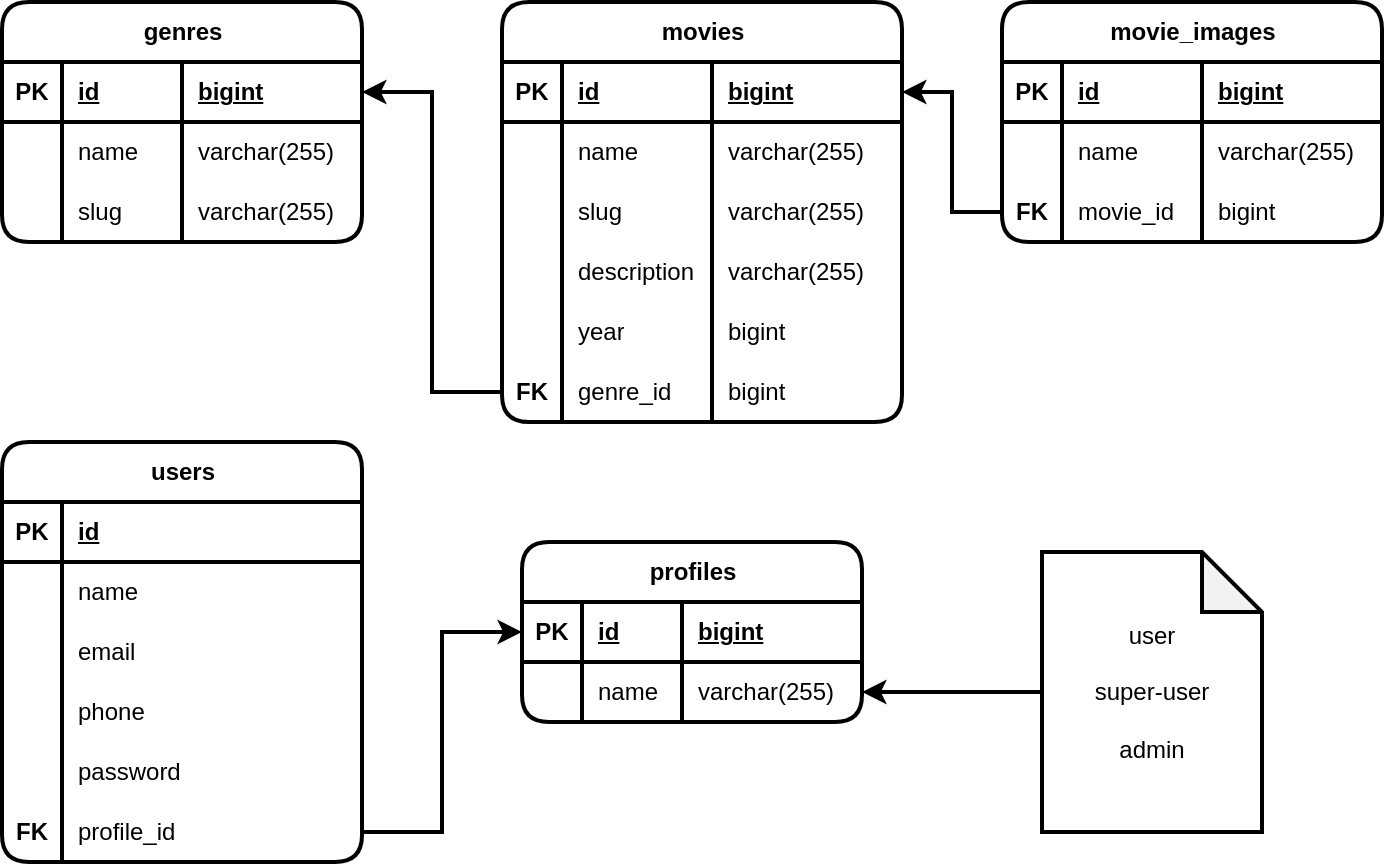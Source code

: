 <mxfile version="22.1.16" type="device">
  <diagram name="Page-1" id="Qb5K15aeNeVgyuohrVi-">
    <mxGraphModel dx="983" dy="518" grid="1" gridSize="10" guides="1" tooltips="1" connect="1" arrows="1" fold="1" page="1" pageScale="1" pageWidth="850" pageHeight="1100" math="0" shadow="0">
      <root>
        <mxCell id="0" />
        <mxCell id="1" parent="0" />
        <mxCell id="caLOWTGs--gM2HxH3IfZ-9" value="genres" style="shape=table;startSize=30;container=1;collapsible=1;childLayout=tableLayout;fixedRows=1;rowLines=0;fontStyle=1;align=center;resizeLast=1;html=1;rounded=1;strokeWidth=2;strokeColor=#000000;" vertex="1" parent="1">
          <mxGeometry x="70" y="130" width="180" height="120" as="geometry" />
        </mxCell>
        <mxCell id="caLOWTGs--gM2HxH3IfZ-10" value="" style="shape=tableRow;horizontal=0;startSize=0;swimlaneHead=0;swimlaneBody=0;fillColor=none;collapsible=0;dropTarget=0;points=[[0,0.5],[1,0.5]];portConstraint=eastwest;top=0;left=0;right=0;bottom=1;strokeWidth=2;strokeColor=#000000;" vertex="1" parent="caLOWTGs--gM2HxH3IfZ-9">
          <mxGeometry y="30" width="180" height="30" as="geometry" />
        </mxCell>
        <mxCell id="caLOWTGs--gM2HxH3IfZ-11" value="PK" style="shape=partialRectangle;connectable=0;fillColor=none;top=0;left=0;bottom=0;right=0;fontStyle=1;overflow=hidden;whiteSpace=wrap;html=1;strokeWidth=2;strokeColor=#000000;" vertex="1" parent="caLOWTGs--gM2HxH3IfZ-10">
          <mxGeometry width="30" height="30" as="geometry">
            <mxRectangle width="30" height="30" as="alternateBounds" />
          </mxGeometry>
        </mxCell>
        <mxCell id="caLOWTGs--gM2HxH3IfZ-12" value="id" style="shape=partialRectangle;connectable=0;fillColor=none;top=0;left=0;bottom=0;right=0;align=left;spacingLeft=6;fontStyle=5;overflow=hidden;whiteSpace=wrap;html=1;strokeWidth=2;strokeColor=#000000;" vertex="1" parent="caLOWTGs--gM2HxH3IfZ-10">
          <mxGeometry x="30" width="60" height="30" as="geometry">
            <mxRectangle width="60" height="30" as="alternateBounds" />
          </mxGeometry>
        </mxCell>
        <mxCell id="caLOWTGs--gM2HxH3IfZ-128" value="bigint" style="shape=partialRectangle;connectable=0;fillColor=none;top=0;left=0;bottom=0;right=0;align=left;spacingLeft=6;fontStyle=5;overflow=hidden;whiteSpace=wrap;html=1;strokeWidth=2;strokeColor=#000000;" vertex="1" parent="caLOWTGs--gM2HxH3IfZ-10">
          <mxGeometry x="90" width="90" height="30" as="geometry">
            <mxRectangle width="90" height="30" as="alternateBounds" />
          </mxGeometry>
        </mxCell>
        <mxCell id="caLOWTGs--gM2HxH3IfZ-13" value="" style="shape=tableRow;horizontal=0;startSize=0;swimlaneHead=0;swimlaneBody=0;fillColor=none;collapsible=0;dropTarget=0;points=[[0,0.5],[1,0.5]];portConstraint=eastwest;top=0;left=0;right=0;bottom=0;strokeWidth=2;strokeColor=#000000;" vertex="1" parent="caLOWTGs--gM2HxH3IfZ-9">
          <mxGeometry y="60" width="180" height="30" as="geometry" />
        </mxCell>
        <mxCell id="caLOWTGs--gM2HxH3IfZ-14" value="" style="shape=partialRectangle;connectable=0;fillColor=none;top=0;left=0;bottom=0;right=0;editable=1;overflow=hidden;whiteSpace=wrap;html=1;strokeWidth=2;strokeColor=#000000;" vertex="1" parent="caLOWTGs--gM2HxH3IfZ-13">
          <mxGeometry width="30" height="30" as="geometry">
            <mxRectangle width="30" height="30" as="alternateBounds" />
          </mxGeometry>
        </mxCell>
        <mxCell id="caLOWTGs--gM2HxH3IfZ-15" value="name" style="shape=partialRectangle;connectable=0;fillColor=none;top=0;left=0;bottom=0;right=0;align=left;spacingLeft=6;overflow=hidden;whiteSpace=wrap;html=1;strokeWidth=2;strokeColor=#000000;" vertex="1" parent="caLOWTGs--gM2HxH3IfZ-13">
          <mxGeometry x="30" width="60" height="30" as="geometry">
            <mxRectangle width="60" height="30" as="alternateBounds" />
          </mxGeometry>
        </mxCell>
        <mxCell id="caLOWTGs--gM2HxH3IfZ-129" value="varchar(255)" style="shape=partialRectangle;connectable=0;fillColor=none;top=0;left=0;bottom=0;right=0;align=left;spacingLeft=6;overflow=hidden;whiteSpace=wrap;html=1;strokeWidth=2;strokeColor=#000000;" vertex="1" parent="caLOWTGs--gM2HxH3IfZ-13">
          <mxGeometry x="90" width="90" height="30" as="geometry">
            <mxRectangle width="90" height="30" as="alternateBounds" />
          </mxGeometry>
        </mxCell>
        <mxCell id="caLOWTGs--gM2HxH3IfZ-16" value="" style="shape=tableRow;horizontal=0;startSize=0;swimlaneHead=0;swimlaneBody=0;fillColor=none;collapsible=0;dropTarget=0;points=[[0,0.5],[1,0.5]];portConstraint=eastwest;top=0;left=0;right=0;bottom=0;strokeWidth=2;strokeColor=#000000;" vertex="1" parent="caLOWTGs--gM2HxH3IfZ-9">
          <mxGeometry y="90" width="180" height="30" as="geometry" />
        </mxCell>
        <mxCell id="caLOWTGs--gM2HxH3IfZ-17" value="" style="shape=partialRectangle;connectable=0;fillColor=none;top=0;left=0;bottom=0;right=0;editable=1;overflow=hidden;whiteSpace=wrap;html=1;strokeWidth=2;strokeColor=#000000;" vertex="1" parent="caLOWTGs--gM2HxH3IfZ-16">
          <mxGeometry width="30" height="30" as="geometry">
            <mxRectangle width="30" height="30" as="alternateBounds" />
          </mxGeometry>
        </mxCell>
        <mxCell id="caLOWTGs--gM2HxH3IfZ-18" value="slug" style="shape=partialRectangle;connectable=0;fillColor=none;top=0;left=0;bottom=0;right=0;align=left;spacingLeft=6;overflow=hidden;whiteSpace=wrap;html=1;strokeWidth=2;strokeColor=#000000;" vertex="1" parent="caLOWTGs--gM2HxH3IfZ-16">
          <mxGeometry x="30" width="60" height="30" as="geometry">
            <mxRectangle width="60" height="30" as="alternateBounds" />
          </mxGeometry>
        </mxCell>
        <mxCell id="caLOWTGs--gM2HxH3IfZ-130" value="varchar(255)" style="shape=partialRectangle;connectable=0;fillColor=none;top=0;left=0;bottom=0;right=0;align=left;spacingLeft=6;overflow=hidden;whiteSpace=wrap;html=1;strokeWidth=2;strokeColor=#000000;" vertex="1" parent="caLOWTGs--gM2HxH3IfZ-16">
          <mxGeometry x="90" width="90" height="30" as="geometry">
            <mxRectangle width="90" height="30" as="alternateBounds" />
          </mxGeometry>
        </mxCell>
        <mxCell id="caLOWTGs--gM2HxH3IfZ-22" value="movies" style="shape=table;startSize=30;container=1;collapsible=1;childLayout=tableLayout;fixedRows=1;rowLines=0;fontStyle=1;align=center;resizeLast=1;html=1;rounded=1;strokeWidth=2;strokeColor=#000000;" vertex="1" parent="1">
          <mxGeometry x="320" y="130" width="200" height="210" as="geometry" />
        </mxCell>
        <mxCell id="caLOWTGs--gM2HxH3IfZ-23" value="" style="shape=tableRow;horizontal=0;startSize=0;swimlaneHead=0;swimlaneBody=0;fillColor=none;collapsible=0;dropTarget=0;points=[[0,0.5],[1,0.5]];portConstraint=eastwest;top=0;left=0;right=0;bottom=1;strokeWidth=2;strokeColor=#000000;" vertex="1" parent="caLOWTGs--gM2HxH3IfZ-22">
          <mxGeometry y="30" width="200" height="30" as="geometry" />
        </mxCell>
        <mxCell id="caLOWTGs--gM2HxH3IfZ-24" value="PK" style="shape=partialRectangle;connectable=0;fillColor=none;top=0;left=0;bottom=0;right=0;fontStyle=1;overflow=hidden;whiteSpace=wrap;html=1;strokeWidth=2;strokeColor=#000000;" vertex="1" parent="caLOWTGs--gM2HxH3IfZ-23">
          <mxGeometry width="30" height="30" as="geometry">
            <mxRectangle width="30" height="30" as="alternateBounds" />
          </mxGeometry>
        </mxCell>
        <mxCell id="caLOWTGs--gM2HxH3IfZ-25" value="id" style="shape=partialRectangle;connectable=0;fillColor=none;top=0;left=0;bottom=0;right=0;align=left;spacingLeft=6;fontStyle=5;overflow=hidden;whiteSpace=wrap;html=1;strokeWidth=2;strokeColor=#000000;" vertex="1" parent="caLOWTGs--gM2HxH3IfZ-23">
          <mxGeometry x="30" width="75" height="30" as="geometry">
            <mxRectangle width="75" height="30" as="alternateBounds" />
          </mxGeometry>
        </mxCell>
        <mxCell id="caLOWTGs--gM2HxH3IfZ-131" value="bigint" style="shape=partialRectangle;connectable=0;fillColor=none;top=0;left=0;bottom=0;right=0;align=left;spacingLeft=6;fontStyle=5;overflow=hidden;whiteSpace=wrap;html=1;strokeWidth=2;strokeColor=#000000;" vertex="1" parent="caLOWTGs--gM2HxH3IfZ-23">
          <mxGeometry x="105" width="95" height="30" as="geometry">
            <mxRectangle width="95" height="30" as="alternateBounds" />
          </mxGeometry>
        </mxCell>
        <mxCell id="caLOWTGs--gM2HxH3IfZ-26" value="" style="shape=tableRow;horizontal=0;startSize=0;swimlaneHead=0;swimlaneBody=0;fillColor=none;collapsible=0;dropTarget=0;points=[[0,0.5],[1,0.5]];portConstraint=eastwest;top=0;left=0;right=0;bottom=0;strokeWidth=2;strokeColor=#000000;" vertex="1" parent="caLOWTGs--gM2HxH3IfZ-22">
          <mxGeometry y="60" width="200" height="30" as="geometry" />
        </mxCell>
        <mxCell id="caLOWTGs--gM2HxH3IfZ-27" value="" style="shape=partialRectangle;connectable=0;fillColor=none;top=0;left=0;bottom=0;right=0;editable=1;overflow=hidden;whiteSpace=wrap;html=1;strokeWidth=2;strokeColor=#000000;" vertex="1" parent="caLOWTGs--gM2HxH3IfZ-26">
          <mxGeometry width="30" height="30" as="geometry">
            <mxRectangle width="30" height="30" as="alternateBounds" />
          </mxGeometry>
        </mxCell>
        <mxCell id="caLOWTGs--gM2HxH3IfZ-28" value="name" style="shape=partialRectangle;connectable=0;fillColor=none;top=0;left=0;bottom=0;right=0;align=left;spacingLeft=6;overflow=hidden;whiteSpace=wrap;html=1;strokeWidth=2;strokeColor=#000000;" vertex="1" parent="caLOWTGs--gM2HxH3IfZ-26">
          <mxGeometry x="30" width="75" height="30" as="geometry">
            <mxRectangle width="75" height="30" as="alternateBounds" />
          </mxGeometry>
        </mxCell>
        <mxCell id="caLOWTGs--gM2HxH3IfZ-132" value="varchar(255)" style="shape=partialRectangle;connectable=0;fillColor=none;top=0;left=0;bottom=0;right=0;align=left;spacingLeft=6;overflow=hidden;whiteSpace=wrap;html=1;strokeWidth=2;strokeColor=#000000;" vertex="1" parent="caLOWTGs--gM2HxH3IfZ-26">
          <mxGeometry x="105" width="95" height="30" as="geometry">
            <mxRectangle width="95" height="30" as="alternateBounds" />
          </mxGeometry>
        </mxCell>
        <mxCell id="caLOWTGs--gM2HxH3IfZ-29" value="" style="shape=tableRow;horizontal=0;startSize=0;swimlaneHead=0;swimlaneBody=0;fillColor=none;collapsible=0;dropTarget=0;points=[[0,0.5],[1,0.5]];portConstraint=eastwest;top=0;left=0;right=0;bottom=0;strokeWidth=2;strokeColor=#000000;" vertex="1" parent="caLOWTGs--gM2HxH3IfZ-22">
          <mxGeometry y="90" width="200" height="30" as="geometry" />
        </mxCell>
        <mxCell id="caLOWTGs--gM2HxH3IfZ-30" value="" style="shape=partialRectangle;connectable=0;fillColor=none;top=0;left=0;bottom=0;right=0;editable=1;overflow=hidden;whiteSpace=wrap;html=1;strokeWidth=2;strokeColor=#000000;" vertex="1" parent="caLOWTGs--gM2HxH3IfZ-29">
          <mxGeometry width="30" height="30" as="geometry">
            <mxRectangle width="30" height="30" as="alternateBounds" />
          </mxGeometry>
        </mxCell>
        <mxCell id="caLOWTGs--gM2HxH3IfZ-31" value="slug" style="shape=partialRectangle;connectable=0;fillColor=none;top=0;left=0;bottom=0;right=0;align=left;spacingLeft=6;overflow=hidden;whiteSpace=wrap;html=1;strokeWidth=2;strokeColor=#000000;" vertex="1" parent="caLOWTGs--gM2HxH3IfZ-29">
          <mxGeometry x="30" width="75" height="30" as="geometry">
            <mxRectangle width="75" height="30" as="alternateBounds" />
          </mxGeometry>
        </mxCell>
        <mxCell id="caLOWTGs--gM2HxH3IfZ-133" value="varchar(255)" style="shape=partialRectangle;connectable=0;fillColor=none;top=0;left=0;bottom=0;right=0;align=left;spacingLeft=6;overflow=hidden;whiteSpace=wrap;html=1;strokeWidth=2;strokeColor=#000000;" vertex="1" parent="caLOWTGs--gM2HxH3IfZ-29">
          <mxGeometry x="105" width="95" height="30" as="geometry">
            <mxRectangle width="95" height="30" as="alternateBounds" />
          </mxGeometry>
        </mxCell>
        <mxCell id="caLOWTGs--gM2HxH3IfZ-32" value="" style="shape=tableRow;horizontal=0;startSize=0;swimlaneHead=0;swimlaneBody=0;fillColor=none;collapsible=0;dropTarget=0;points=[[0,0.5],[1,0.5]];portConstraint=eastwest;top=0;left=0;right=0;bottom=0;strokeWidth=2;strokeColor=#000000;" vertex="1" parent="caLOWTGs--gM2HxH3IfZ-22">
          <mxGeometry y="120" width="200" height="30" as="geometry" />
        </mxCell>
        <mxCell id="caLOWTGs--gM2HxH3IfZ-33" value="" style="shape=partialRectangle;connectable=0;fillColor=none;top=0;left=0;bottom=0;right=0;editable=1;overflow=hidden;whiteSpace=wrap;html=1;strokeWidth=2;strokeColor=#000000;" vertex="1" parent="caLOWTGs--gM2HxH3IfZ-32">
          <mxGeometry width="30" height="30" as="geometry">
            <mxRectangle width="30" height="30" as="alternateBounds" />
          </mxGeometry>
        </mxCell>
        <mxCell id="caLOWTGs--gM2HxH3IfZ-34" value="description" style="shape=partialRectangle;connectable=0;fillColor=none;top=0;left=0;bottom=0;right=0;align=left;spacingLeft=6;overflow=hidden;whiteSpace=wrap;html=1;strokeWidth=2;strokeColor=#000000;" vertex="1" parent="caLOWTGs--gM2HxH3IfZ-32">
          <mxGeometry x="30" width="75" height="30" as="geometry">
            <mxRectangle width="75" height="30" as="alternateBounds" />
          </mxGeometry>
        </mxCell>
        <mxCell id="caLOWTGs--gM2HxH3IfZ-134" value="varchar(255)" style="shape=partialRectangle;connectable=0;fillColor=none;top=0;left=0;bottom=0;right=0;align=left;spacingLeft=6;overflow=hidden;whiteSpace=wrap;html=1;strokeWidth=2;strokeColor=#000000;" vertex="1" parent="caLOWTGs--gM2HxH3IfZ-32">
          <mxGeometry x="105" width="95" height="30" as="geometry">
            <mxRectangle width="95" height="30" as="alternateBounds" />
          </mxGeometry>
        </mxCell>
        <mxCell id="caLOWTGs--gM2HxH3IfZ-36" style="shape=tableRow;horizontal=0;startSize=0;swimlaneHead=0;swimlaneBody=0;fillColor=none;collapsible=0;dropTarget=0;points=[[0,0.5],[1,0.5]];portConstraint=eastwest;top=0;left=0;right=0;bottom=0;strokeWidth=2;strokeColor=#000000;" vertex="1" parent="caLOWTGs--gM2HxH3IfZ-22">
          <mxGeometry y="150" width="200" height="30" as="geometry" />
        </mxCell>
        <mxCell id="caLOWTGs--gM2HxH3IfZ-37" style="shape=partialRectangle;connectable=0;fillColor=none;top=0;left=0;bottom=0;right=0;editable=1;overflow=hidden;whiteSpace=wrap;html=1;strokeWidth=2;strokeColor=#000000;" vertex="1" parent="caLOWTGs--gM2HxH3IfZ-36">
          <mxGeometry width="30" height="30" as="geometry">
            <mxRectangle width="30" height="30" as="alternateBounds" />
          </mxGeometry>
        </mxCell>
        <mxCell id="caLOWTGs--gM2HxH3IfZ-38" value="year" style="shape=partialRectangle;connectable=0;fillColor=none;top=0;left=0;bottom=0;right=0;align=left;spacingLeft=6;overflow=hidden;whiteSpace=wrap;html=1;strokeWidth=2;strokeColor=#000000;" vertex="1" parent="caLOWTGs--gM2HxH3IfZ-36">
          <mxGeometry x="30" width="75" height="30" as="geometry">
            <mxRectangle width="75" height="30" as="alternateBounds" />
          </mxGeometry>
        </mxCell>
        <mxCell id="caLOWTGs--gM2HxH3IfZ-135" value="bigint" style="shape=partialRectangle;connectable=0;fillColor=none;top=0;left=0;bottom=0;right=0;align=left;spacingLeft=6;overflow=hidden;whiteSpace=wrap;html=1;strokeWidth=2;strokeColor=#000000;" vertex="1" parent="caLOWTGs--gM2HxH3IfZ-36">
          <mxGeometry x="105" width="95" height="30" as="geometry">
            <mxRectangle width="95" height="30" as="alternateBounds" />
          </mxGeometry>
        </mxCell>
        <mxCell id="caLOWTGs--gM2HxH3IfZ-68" style="shape=tableRow;horizontal=0;startSize=0;swimlaneHead=0;swimlaneBody=0;fillColor=none;collapsible=0;dropTarget=0;points=[[0,0.5],[1,0.5]];portConstraint=eastwest;top=0;left=0;right=0;bottom=0;strokeWidth=2;strokeColor=#000000;" vertex="1" parent="caLOWTGs--gM2HxH3IfZ-22">
          <mxGeometry y="180" width="200" height="30" as="geometry" />
        </mxCell>
        <mxCell id="caLOWTGs--gM2HxH3IfZ-69" style="shape=partialRectangle;connectable=0;fillColor=none;top=0;left=0;bottom=0;right=0;editable=1;overflow=hidden;whiteSpace=wrap;html=1;strokeWidth=2;strokeColor=#000000;" vertex="1" parent="caLOWTGs--gM2HxH3IfZ-68">
          <mxGeometry width="30" height="30" as="geometry">
            <mxRectangle width="30" height="30" as="alternateBounds" />
          </mxGeometry>
        </mxCell>
        <mxCell id="caLOWTGs--gM2HxH3IfZ-70" value="genre_id" style="shape=partialRectangle;connectable=0;fillColor=none;top=0;left=0;bottom=0;right=0;align=left;spacingLeft=6;overflow=hidden;whiteSpace=wrap;html=1;strokeWidth=2;strokeColor=#000000;" vertex="1" parent="caLOWTGs--gM2HxH3IfZ-68">
          <mxGeometry x="30" width="75" height="30" as="geometry">
            <mxRectangle width="75" height="30" as="alternateBounds" />
          </mxGeometry>
        </mxCell>
        <mxCell id="caLOWTGs--gM2HxH3IfZ-136" value="bigint" style="shape=partialRectangle;connectable=0;fillColor=none;top=0;left=0;bottom=0;right=0;align=left;spacingLeft=6;overflow=hidden;whiteSpace=wrap;html=1;strokeWidth=2;strokeColor=#000000;" vertex="1" parent="caLOWTGs--gM2HxH3IfZ-68">
          <mxGeometry x="105" width="95" height="30" as="geometry">
            <mxRectangle width="95" height="30" as="alternateBounds" />
          </mxGeometry>
        </mxCell>
        <mxCell id="caLOWTGs--gM2HxH3IfZ-71" value="FK" style="shape=partialRectangle;connectable=0;fillColor=none;top=0;left=0;bottom=0;right=0;fontStyle=1;overflow=hidden;whiteSpace=wrap;html=1;strokeWidth=2;strokeColor=#000000;" vertex="1" parent="1">
          <mxGeometry x="320" y="310" width="30" height="30" as="geometry">
            <mxRectangle width="30" height="30" as="alternateBounds" />
          </mxGeometry>
        </mxCell>
        <mxCell id="caLOWTGs--gM2HxH3IfZ-78" style="edgeStyle=orthogonalEdgeStyle;rounded=0;orthogonalLoop=1;jettySize=auto;html=1;exitX=0;exitY=0.5;exitDx=0;exitDy=0;entryX=1;entryY=0.5;entryDx=0;entryDy=0;strokeWidth=2;strokeColor=#000000;" edge="1" parent="1" source="caLOWTGs--gM2HxH3IfZ-68" target="caLOWTGs--gM2HxH3IfZ-10">
          <mxGeometry relative="1" as="geometry" />
        </mxCell>
        <mxCell id="caLOWTGs--gM2HxH3IfZ-79" value="movie_images" style="shape=table;startSize=30;container=1;collapsible=1;childLayout=tableLayout;fixedRows=1;rowLines=0;fontStyle=1;align=center;resizeLast=1;html=1;rounded=1;strokeWidth=2;strokeColor=#000000;" vertex="1" parent="1">
          <mxGeometry x="570" y="130" width="190" height="120" as="geometry" />
        </mxCell>
        <mxCell id="caLOWTGs--gM2HxH3IfZ-80" value="" style="shape=tableRow;horizontal=0;startSize=0;swimlaneHead=0;swimlaneBody=0;fillColor=none;collapsible=0;dropTarget=0;points=[[0,0.5],[1,0.5]];portConstraint=eastwest;top=0;left=0;right=0;bottom=1;strokeWidth=2;strokeColor=#000000;" vertex="1" parent="caLOWTGs--gM2HxH3IfZ-79">
          <mxGeometry y="30" width="190" height="30" as="geometry" />
        </mxCell>
        <mxCell id="caLOWTGs--gM2HxH3IfZ-81" value="PK" style="shape=partialRectangle;connectable=0;fillColor=none;top=0;left=0;bottom=0;right=0;fontStyle=1;overflow=hidden;whiteSpace=wrap;html=1;strokeWidth=2;strokeColor=#000000;" vertex="1" parent="caLOWTGs--gM2HxH3IfZ-80">
          <mxGeometry width="30" height="30" as="geometry">
            <mxRectangle width="30" height="30" as="alternateBounds" />
          </mxGeometry>
        </mxCell>
        <mxCell id="caLOWTGs--gM2HxH3IfZ-82" value="id" style="shape=partialRectangle;connectable=0;fillColor=none;top=0;left=0;bottom=0;right=0;align=left;spacingLeft=6;fontStyle=5;overflow=hidden;whiteSpace=wrap;html=1;strokeWidth=2;strokeColor=#000000;" vertex="1" parent="caLOWTGs--gM2HxH3IfZ-80">
          <mxGeometry x="30" width="70" height="30" as="geometry">
            <mxRectangle width="70" height="30" as="alternateBounds" />
          </mxGeometry>
        </mxCell>
        <mxCell id="caLOWTGs--gM2HxH3IfZ-138" value="bigint" style="shape=partialRectangle;connectable=0;fillColor=none;top=0;left=0;bottom=0;right=0;align=left;spacingLeft=6;fontStyle=5;overflow=hidden;whiteSpace=wrap;html=1;strokeWidth=2;strokeColor=#000000;" vertex="1" parent="caLOWTGs--gM2HxH3IfZ-80">
          <mxGeometry x="100" width="90" height="30" as="geometry">
            <mxRectangle width="90" height="30" as="alternateBounds" />
          </mxGeometry>
        </mxCell>
        <mxCell id="caLOWTGs--gM2HxH3IfZ-83" value="" style="shape=tableRow;horizontal=0;startSize=0;swimlaneHead=0;swimlaneBody=0;fillColor=none;collapsible=0;dropTarget=0;points=[[0,0.5],[1,0.5]];portConstraint=eastwest;top=0;left=0;right=0;bottom=0;strokeWidth=2;strokeColor=#000000;" vertex="1" parent="caLOWTGs--gM2HxH3IfZ-79">
          <mxGeometry y="60" width="190" height="30" as="geometry" />
        </mxCell>
        <mxCell id="caLOWTGs--gM2HxH3IfZ-84" value="" style="shape=partialRectangle;connectable=0;fillColor=none;top=0;left=0;bottom=0;right=0;editable=1;overflow=hidden;whiteSpace=wrap;html=1;strokeWidth=2;strokeColor=#000000;" vertex="1" parent="caLOWTGs--gM2HxH3IfZ-83">
          <mxGeometry width="30" height="30" as="geometry">
            <mxRectangle width="30" height="30" as="alternateBounds" />
          </mxGeometry>
        </mxCell>
        <mxCell id="caLOWTGs--gM2HxH3IfZ-85" value="name" style="shape=partialRectangle;connectable=0;fillColor=none;top=0;left=0;bottom=0;right=0;align=left;spacingLeft=6;overflow=hidden;whiteSpace=wrap;html=1;strokeWidth=2;strokeColor=#000000;" vertex="1" parent="caLOWTGs--gM2HxH3IfZ-83">
          <mxGeometry x="30" width="70" height="30" as="geometry">
            <mxRectangle width="70" height="30" as="alternateBounds" />
          </mxGeometry>
        </mxCell>
        <mxCell id="caLOWTGs--gM2HxH3IfZ-139" value="varchar(255)" style="shape=partialRectangle;connectable=0;fillColor=none;top=0;left=0;bottom=0;right=0;align=left;spacingLeft=6;overflow=hidden;whiteSpace=wrap;html=1;strokeWidth=2;strokeColor=#000000;" vertex="1" parent="caLOWTGs--gM2HxH3IfZ-83">
          <mxGeometry x="100" width="90" height="30" as="geometry">
            <mxRectangle width="90" height="30" as="alternateBounds" />
          </mxGeometry>
        </mxCell>
        <mxCell id="caLOWTGs--gM2HxH3IfZ-86" value="" style="shape=tableRow;horizontal=0;startSize=0;swimlaneHead=0;swimlaneBody=0;fillColor=none;collapsible=0;dropTarget=0;points=[[0,0.5],[1,0.5]];portConstraint=eastwest;top=0;left=0;right=0;bottom=0;strokeWidth=2;strokeColor=#000000;" vertex="1" parent="caLOWTGs--gM2HxH3IfZ-79">
          <mxGeometry y="90" width="190" height="30" as="geometry" />
        </mxCell>
        <mxCell id="caLOWTGs--gM2HxH3IfZ-87" value="" style="shape=partialRectangle;connectable=0;fillColor=none;top=0;left=0;bottom=0;right=0;editable=1;overflow=hidden;whiteSpace=wrap;html=1;strokeWidth=2;strokeColor=#000000;" vertex="1" parent="caLOWTGs--gM2HxH3IfZ-86">
          <mxGeometry width="30" height="30" as="geometry">
            <mxRectangle width="30" height="30" as="alternateBounds" />
          </mxGeometry>
        </mxCell>
        <mxCell id="caLOWTGs--gM2HxH3IfZ-88" value="movie_id" style="shape=partialRectangle;connectable=0;fillColor=none;top=0;left=0;bottom=0;right=0;align=left;spacingLeft=6;overflow=hidden;whiteSpace=wrap;html=1;strokeWidth=2;strokeColor=#000000;" vertex="1" parent="caLOWTGs--gM2HxH3IfZ-86">
          <mxGeometry x="30" width="70" height="30" as="geometry">
            <mxRectangle width="70" height="30" as="alternateBounds" />
          </mxGeometry>
        </mxCell>
        <mxCell id="caLOWTGs--gM2HxH3IfZ-140" value="bigint" style="shape=partialRectangle;connectable=0;fillColor=none;top=0;left=0;bottom=0;right=0;align=left;spacingLeft=6;overflow=hidden;whiteSpace=wrap;html=1;strokeWidth=2;strokeColor=#000000;" vertex="1" parent="caLOWTGs--gM2HxH3IfZ-86">
          <mxGeometry x="100" width="90" height="30" as="geometry">
            <mxRectangle width="90" height="30" as="alternateBounds" />
          </mxGeometry>
        </mxCell>
        <mxCell id="caLOWTGs--gM2HxH3IfZ-92" value="profiles" style="shape=table;startSize=30;container=1;collapsible=1;childLayout=tableLayout;fixedRows=1;rowLines=0;fontStyle=1;align=center;resizeLast=1;html=1;rounded=1;strokeWidth=2;strokeColor=#000000;" vertex="1" parent="1">
          <mxGeometry x="330" y="400" width="170" height="90" as="geometry" />
        </mxCell>
        <mxCell id="caLOWTGs--gM2HxH3IfZ-93" value="" style="shape=tableRow;horizontal=0;startSize=0;swimlaneHead=0;swimlaneBody=0;fillColor=none;collapsible=0;dropTarget=0;points=[[0,0.5],[1,0.5]];portConstraint=eastwest;top=0;left=0;right=0;bottom=1;strokeWidth=2;strokeColor=#000000;" vertex="1" parent="caLOWTGs--gM2HxH3IfZ-92">
          <mxGeometry y="30" width="170" height="30" as="geometry" />
        </mxCell>
        <mxCell id="caLOWTGs--gM2HxH3IfZ-94" value="PK" style="shape=partialRectangle;connectable=0;fillColor=none;top=0;left=0;bottom=0;right=0;fontStyle=1;overflow=hidden;whiteSpace=wrap;html=1;strokeWidth=2;strokeColor=#000000;" vertex="1" parent="caLOWTGs--gM2HxH3IfZ-93">
          <mxGeometry width="30" height="30" as="geometry">
            <mxRectangle width="30" height="30" as="alternateBounds" />
          </mxGeometry>
        </mxCell>
        <mxCell id="caLOWTGs--gM2HxH3IfZ-95" value="id" style="shape=partialRectangle;connectable=0;fillColor=none;top=0;left=0;bottom=0;right=0;align=left;spacingLeft=6;fontStyle=5;overflow=hidden;whiteSpace=wrap;html=1;strokeWidth=2;strokeColor=#000000;" vertex="1" parent="caLOWTGs--gM2HxH3IfZ-93">
          <mxGeometry x="30" width="50" height="30" as="geometry">
            <mxRectangle width="50" height="30" as="alternateBounds" />
          </mxGeometry>
        </mxCell>
        <mxCell id="caLOWTGs--gM2HxH3IfZ-141" value="bigint" style="shape=partialRectangle;connectable=0;fillColor=none;top=0;left=0;bottom=0;right=0;align=left;spacingLeft=6;fontStyle=5;overflow=hidden;whiteSpace=wrap;html=1;strokeWidth=2;strokeColor=#000000;" vertex="1" parent="caLOWTGs--gM2HxH3IfZ-93">
          <mxGeometry x="80" width="90" height="30" as="geometry">
            <mxRectangle width="90" height="30" as="alternateBounds" />
          </mxGeometry>
        </mxCell>
        <mxCell id="caLOWTGs--gM2HxH3IfZ-96" value="" style="shape=tableRow;horizontal=0;startSize=0;swimlaneHead=0;swimlaneBody=0;fillColor=none;collapsible=0;dropTarget=0;points=[[0,0.5],[1,0.5]];portConstraint=eastwest;top=0;left=0;right=0;bottom=0;strokeWidth=2;strokeColor=#000000;" vertex="1" parent="caLOWTGs--gM2HxH3IfZ-92">
          <mxGeometry y="60" width="170" height="30" as="geometry" />
        </mxCell>
        <mxCell id="caLOWTGs--gM2HxH3IfZ-97" value="" style="shape=partialRectangle;connectable=0;fillColor=none;top=0;left=0;bottom=0;right=0;editable=1;overflow=hidden;whiteSpace=wrap;html=1;strokeWidth=2;strokeColor=#000000;" vertex="1" parent="caLOWTGs--gM2HxH3IfZ-96">
          <mxGeometry width="30" height="30" as="geometry">
            <mxRectangle width="30" height="30" as="alternateBounds" />
          </mxGeometry>
        </mxCell>
        <mxCell id="caLOWTGs--gM2HxH3IfZ-98" value="name" style="shape=partialRectangle;connectable=0;fillColor=none;top=0;left=0;bottom=0;right=0;align=left;spacingLeft=6;overflow=hidden;whiteSpace=wrap;html=1;strokeWidth=2;strokeColor=#000000;" vertex="1" parent="caLOWTGs--gM2HxH3IfZ-96">
          <mxGeometry x="30" width="50" height="30" as="geometry">
            <mxRectangle width="50" height="30" as="alternateBounds" />
          </mxGeometry>
        </mxCell>
        <mxCell id="caLOWTGs--gM2HxH3IfZ-142" value="varchar(255)" style="shape=partialRectangle;connectable=0;fillColor=none;top=0;left=0;bottom=0;right=0;align=left;spacingLeft=6;overflow=hidden;whiteSpace=wrap;html=1;strokeWidth=2;strokeColor=#000000;" vertex="1" parent="caLOWTGs--gM2HxH3IfZ-96">
          <mxGeometry x="80" width="90" height="30" as="geometry">
            <mxRectangle width="90" height="30" as="alternateBounds" />
          </mxGeometry>
        </mxCell>
        <mxCell id="caLOWTGs--gM2HxH3IfZ-105" value="users" style="shape=table;startSize=30;container=1;collapsible=1;childLayout=tableLayout;fixedRows=1;rowLines=0;fontStyle=1;align=center;resizeLast=1;html=1;rounded=1;strokeWidth=2;strokeColor=#000000;" vertex="1" parent="1">
          <mxGeometry x="70" y="350" width="180" height="210" as="geometry" />
        </mxCell>
        <mxCell id="caLOWTGs--gM2HxH3IfZ-106" value="" style="shape=tableRow;horizontal=0;startSize=0;swimlaneHead=0;swimlaneBody=0;fillColor=none;collapsible=0;dropTarget=0;points=[[0,0.5],[1,0.5]];portConstraint=eastwest;top=0;left=0;right=0;bottom=1;strokeWidth=2;strokeColor=#000000;" vertex="1" parent="caLOWTGs--gM2HxH3IfZ-105">
          <mxGeometry y="30" width="180" height="30" as="geometry" />
        </mxCell>
        <mxCell id="caLOWTGs--gM2HxH3IfZ-107" value="PK" style="shape=partialRectangle;connectable=0;fillColor=none;top=0;left=0;bottom=0;right=0;fontStyle=1;overflow=hidden;whiteSpace=wrap;html=1;strokeWidth=2;strokeColor=#000000;" vertex="1" parent="caLOWTGs--gM2HxH3IfZ-106">
          <mxGeometry width="30" height="30" as="geometry">
            <mxRectangle width="30" height="30" as="alternateBounds" />
          </mxGeometry>
        </mxCell>
        <mxCell id="caLOWTGs--gM2HxH3IfZ-108" value="id" style="shape=partialRectangle;connectable=0;fillColor=none;top=0;left=0;bottom=0;right=0;align=left;spacingLeft=6;fontStyle=5;overflow=hidden;whiteSpace=wrap;html=1;strokeWidth=2;strokeColor=#000000;" vertex="1" parent="caLOWTGs--gM2HxH3IfZ-106">
          <mxGeometry x="30" width="150" height="30" as="geometry">
            <mxRectangle width="150" height="30" as="alternateBounds" />
          </mxGeometry>
        </mxCell>
        <mxCell id="caLOWTGs--gM2HxH3IfZ-109" value="" style="shape=tableRow;horizontal=0;startSize=0;swimlaneHead=0;swimlaneBody=0;fillColor=none;collapsible=0;dropTarget=0;points=[[0,0.5],[1,0.5]];portConstraint=eastwest;top=0;left=0;right=0;bottom=0;strokeWidth=2;strokeColor=#000000;" vertex="1" parent="caLOWTGs--gM2HxH3IfZ-105">
          <mxGeometry y="60" width="180" height="30" as="geometry" />
        </mxCell>
        <mxCell id="caLOWTGs--gM2HxH3IfZ-110" value="" style="shape=partialRectangle;connectable=0;fillColor=none;top=0;left=0;bottom=0;right=0;editable=1;overflow=hidden;whiteSpace=wrap;html=1;strokeWidth=2;strokeColor=#000000;" vertex="1" parent="caLOWTGs--gM2HxH3IfZ-109">
          <mxGeometry width="30" height="30" as="geometry">
            <mxRectangle width="30" height="30" as="alternateBounds" />
          </mxGeometry>
        </mxCell>
        <mxCell id="caLOWTGs--gM2HxH3IfZ-111" value="name" style="shape=partialRectangle;connectable=0;fillColor=none;top=0;left=0;bottom=0;right=0;align=left;spacingLeft=6;overflow=hidden;whiteSpace=wrap;html=1;strokeWidth=2;strokeColor=#000000;" vertex="1" parent="caLOWTGs--gM2HxH3IfZ-109">
          <mxGeometry x="30" width="150" height="30" as="geometry">
            <mxRectangle width="150" height="30" as="alternateBounds" />
          </mxGeometry>
        </mxCell>
        <mxCell id="caLOWTGs--gM2HxH3IfZ-112" value="" style="shape=tableRow;horizontal=0;startSize=0;swimlaneHead=0;swimlaneBody=0;fillColor=none;collapsible=0;dropTarget=0;points=[[0,0.5],[1,0.5]];portConstraint=eastwest;top=0;left=0;right=0;bottom=0;strokeWidth=2;strokeColor=#000000;" vertex="1" parent="caLOWTGs--gM2HxH3IfZ-105">
          <mxGeometry y="90" width="180" height="30" as="geometry" />
        </mxCell>
        <mxCell id="caLOWTGs--gM2HxH3IfZ-113" value="" style="shape=partialRectangle;connectable=0;fillColor=none;top=0;left=0;bottom=0;right=0;editable=1;overflow=hidden;whiteSpace=wrap;html=1;strokeWidth=2;strokeColor=#000000;" vertex="1" parent="caLOWTGs--gM2HxH3IfZ-112">
          <mxGeometry width="30" height="30" as="geometry">
            <mxRectangle width="30" height="30" as="alternateBounds" />
          </mxGeometry>
        </mxCell>
        <mxCell id="caLOWTGs--gM2HxH3IfZ-114" value="email" style="shape=partialRectangle;connectable=0;fillColor=none;top=0;left=0;bottom=0;right=0;align=left;spacingLeft=6;overflow=hidden;whiteSpace=wrap;html=1;strokeWidth=2;strokeColor=#000000;" vertex="1" parent="caLOWTGs--gM2HxH3IfZ-112">
          <mxGeometry x="30" width="150" height="30" as="geometry">
            <mxRectangle width="150" height="30" as="alternateBounds" />
          </mxGeometry>
        </mxCell>
        <mxCell id="caLOWTGs--gM2HxH3IfZ-115" value="" style="shape=tableRow;horizontal=0;startSize=0;swimlaneHead=0;swimlaneBody=0;fillColor=none;collapsible=0;dropTarget=0;points=[[0,0.5],[1,0.5]];portConstraint=eastwest;top=0;left=0;right=0;bottom=0;strokeWidth=2;strokeColor=#000000;" vertex="1" parent="caLOWTGs--gM2HxH3IfZ-105">
          <mxGeometry y="120" width="180" height="30" as="geometry" />
        </mxCell>
        <mxCell id="caLOWTGs--gM2HxH3IfZ-116" value="" style="shape=partialRectangle;connectable=0;fillColor=none;top=0;left=0;bottom=0;right=0;editable=1;overflow=hidden;whiteSpace=wrap;html=1;strokeWidth=2;strokeColor=#000000;" vertex="1" parent="caLOWTGs--gM2HxH3IfZ-115">
          <mxGeometry width="30" height="30" as="geometry">
            <mxRectangle width="30" height="30" as="alternateBounds" />
          </mxGeometry>
        </mxCell>
        <mxCell id="caLOWTGs--gM2HxH3IfZ-117" value="phone" style="shape=partialRectangle;connectable=0;fillColor=none;top=0;left=0;bottom=0;right=0;align=left;spacingLeft=6;overflow=hidden;whiteSpace=wrap;html=1;strokeWidth=2;strokeColor=#000000;" vertex="1" parent="caLOWTGs--gM2HxH3IfZ-115">
          <mxGeometry x="30" width="150" height="30" as="geometry">
            <mxRectangle width="150" height="30" as="alternateBounds" />
          </mxGeometry>
        </mxCell>
        <mxCell id="caLOWTGs--gM2HxH3IfZ-120" value="" style="shape=tableRow;horizontal=0;startSize=0;swimlaneHead=0;swimlaneBody=0;fillColor=none;collapsible=0;dropTarget=0;points=[[0,0.5],[1,0.5]];portConstraint=eastwest;top=0;left=0;right=0;bottom=0;strokeWidth=2;strokeColor=#000000;" vertex="1" parent="caLOWTGs--gM2HxH3IfZ-105">
          <mxGeometry y="150" width="180" height="30" as="geometry" />
        </mxCell>
        <mxCell id="caLOWTGs--gM2HxH3IfZ-121" value="" style="shape=partialRectangle;connectable=0;fillColor=none;top=0;left=0;bottom=0;right=0;editable=1;overflow=hidden;whiteSpace=wrap;html=1;strokeWidth=2;strokeColor=#000000;" vertex="1" parent="caLOWTGs--gM2HxH3IfZ-120">
          <mxGeometry width="30" height="30" as="geometry">
            <mxRectangle width="30" height="30" as="alternateBounds" />
          </mxGeometry>
        </mxCell>
        <mxCell id="caLOWTGs--gM2HxH3IfZ-122" value="password" style="shape=partialRectangle;connectable=0;fillColor=none;top=0;left=0;bottom=0;right=0;align=left;spacingLeft=6;overflow=hidden;whiteSpace=wrap;html=1;strokeWidth=2;strokeColor=#000000;" vertex="1" parent="caLOWTGs--gM2HxH3IfZ-120">
          <mxGeometry x="30" width="150" height="30" as="geometry">
            <mxRectangle width="150" height="30" as="alternateBounds" />
          </mxGeometry>
        </mxCell>
        <mxCell id="caLOWTGs--gM2HxH3IfZ-123" value="" style="shape=tableRow;horizontal=0;startSize=0;swimlaneHead=0;swimlaneBody=0;fillColor=none;collapsible=0;dropTarget=0;points=[[0,0.5],[1,0.5]];portConstraint=eastwest;top=0;left=0;right=0;bottom=0;strokeColor=#000000;" vertex="1" parent="caLOWTGs--gM2HxH3IfZ-105">
          <mxGeometry y="180" width="180" height="30" as="geometry" />
        </mxCell>
        <mxCell id="caLOWTGs--gM2HxH3IfZ-124" value="" style="shape=partialRectangle;connectable=0;fillColor=none;top=0;left=0;bottom=0;right=0;editable=1;overflow=hidden;whiteSpace=wrap;html=1;strokeColor=#000000;" vertex="1" parent="caLOWTGs--gM2HxH3IfZ-123">
          <mxGeometry width="30" height="30" as="geometry">
            <mxRectangle width="30" height="30" as="alternateBounds" />
          </mxGeometry>
        </mxCell>
        <mxCell id="caLOWTGs--gM2HxH3IfZ-125" value="profile_id" style="shape=partialRectangle;connectable=0;fillColor=none;top=0;left=0;bottom=0;right=0;align=left;spacingLeft=6;overflow=hidden;whiteSpace=wrap;html=1;strokeColor=#000000;" vertex="1" parent="caLOWTGs--gM2HxH3IfZ-123">
          <mxGeometry x="30" width="150" height="30" as="geometry">
            <mxRectangle width="150" height="30" as="alternateBounds" />
          </mxGeometry>
        </mxCell>
        <mxCell id="caLOWTGs--gM2HxH3IfZ-118" value="FK" style="shape=partialRectangle;connectable=0;fillColor=none;top=0;left=0;bottom=0;right=0;fontStyle=1;overflow=hidden;whiteSpace=wrap;html=1;strokeWidth=2;strokeColor=#000000;" vertex="1" parent="1">
          <mxGeometry x="570" y="220" width="30" height="30" as="geometry">
            <mxRectangle width="30" height="30" as="alternateBounds" />
          </mxGeometry>
        </mxCell>
        <mxCell id="caLOWTGs--gM2HxH3IfZ-119" style="edgeStyle=orthogonalEdgeStyle;rounded=0;orthogonalLoop=1;jettySize=auto;html=1;exitX=0;exitY=0.5;exitDx=0;exitDy=0;entryX=1;entryY=0.5;entryDx=0;entryDy=0;" edge="1" parent="1" source="caLOWTGs--gM2HxH3IfZ-89" target="caLOWTGs--gM2HxH3IfZ-23">
          <mxGeometry relative="1" as="geometry" />
        </mxCell>
        <mxCell id="caLOWTGs--gM2HxH3IfZ-126" value="FK" style="shape=partialRectangle;connectable=0;fillColor=none;top=0;left=0;bottom=0;right=0;fontStyle=1;overflow=hidden;whiteSpace=wrap;html=1;strokeColor=#000000;" vertex="1" parent="1">
          <mxGeometry x="70" y="530" width="30" height="30" as="geometry">
            <mxRectangle width="30" height="30" as="alternateBounds" />
          </mxGeometry>
        </mxCell>
        <mxCell id="caLOWTGs--gM2HxH3IfZ-137" style="edgeStyle=orthogonalEdgeStyle;rounded=0;orthogonalLoop=1;jettySize=auto;html=1;exitX=0;exitY=0.5;exitDx=0;exitDy=0;strokeWidth=2;strokeColor=#000000;" edge="1" parent="1" source="caLOWTGs--gM2HxH3IfZ-86" target="caLOWTGs--gM2HxH3IfZ-23">
          <mxGeometry relative="1" as="geometry" />
        </mxCell>
        <mxCell id="caLOWTGs--gM2HxH3IfZ-143" style="edgeStyle=orthogonalEdgeStyle;rounded=0;orthogonalLoop=1;jettySize=auto;html=1;exitX=1;exitY=0.5;exitDx=0;exitDy=0;entryX=0;entryY=0.5;entryDx=0;entryDy=0;strokeWidth=2;strokeColor=#000000;" edge="1" parent="1" source="caLOWTGs--gM2HxH3IfZ-123" target="caLOWTGs--gM2HxH3IfZ-93">
          <mxGeometry relative="1" as="geometry" />
        </mxCell>
        <mxCell id="caLOWTGs--gM2HxH3IfZ-146" style="edgeStyle=orthogonalEdgeStyle;rounded=0;orthogonalLoop=1;jettySize=auto;html=1;exitX=0;exitY=0.5;exitDx=0;exitDy=0;exitPerimeter=0;entryX=1;entryY=0.5;entryDx=0;entryDy=0;strokeWidth=2;strokeColor=#000000;" edge="1" parent="1" source="caLOWTGs--gM2HxH3IfZ-145" target="caLOWTGs--gM2HxH3IfZ-96">
          <mxGeometry relative="1" as="geometry" />
        </mxCell>
        <mxCell id="caLOWTGs--gM2HxH3IfZ-145" value="user&lt;br&gt;&lt;br&gt;super-user&lt;br&gt;&lt;br&gt;admin" style="shape=note;whiteSpace=wrap;html=1;backgroundOutline=1;darkOpacity=0.05;strokeWidth=2;strokeColor=#000000;" vertex="1" parent="1">
          <mxGeometry x="590" y="405" width="110" height="140" as="geometry" />
        </mxCell>
      </root>
    </mxGraphModel>
  </diagram>
</mxfile>
